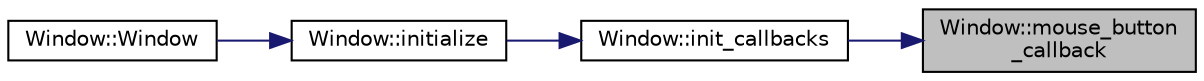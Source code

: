 digraph "Window::mouse_button_callback"
{
 // INTERACTIVE_SVG=YES
 // LATEX_PDF_SIZE
  bgcolor="transparent";
  edge [fontname="Helvetica",fontsize="10",labelfontname="Helvetica",labelfontsize="10"];
  node [fontname="Helvetica",fontsize="10",shape=record];
  rankdir="RL";
  Node1 [label="Window::mouse_button\l_callback",height=0.2,width=0.4,color="black", fillcolor="grey75", style="filled", fontcolor="black",tooltip=" "];
  Node1 -> Node2 [dir="back",color="midnightblue",fontsize="10",style="solid",fontname="Helvetica"];
  Node2 [label="Window::init_callbacks",height=0.2,width=0.4,color="black",URL="$d9/dbf/class_window.html#ab9cd23eafdebb7ae204005f4f8cd823d",tooltip=" "];
  Node2 -> Node3 [dir="back",color="midnightblue",fontsize="10",style="solid",fontname="Helvetica"];
  Node3 [label="Window::initialize",height=0.2,width=0.4,color="black",URL="$d9/dbf/class_window.html#af41be4bbed0829ef1c92dfb2c172cd1f",tooltip=" "];
  Node3 -> Node4 [dir="back",color="midnightblue",fontsize="10",style="solid",fontname="Helvetica"];
  Node4 [label="Window::Window",height=0.2,width=0.4,color="black",URL="$d9/dbf/class_window.html#a74e6087da23d3c24e9fac0245e5ec92c",tooltip=" "];
}
